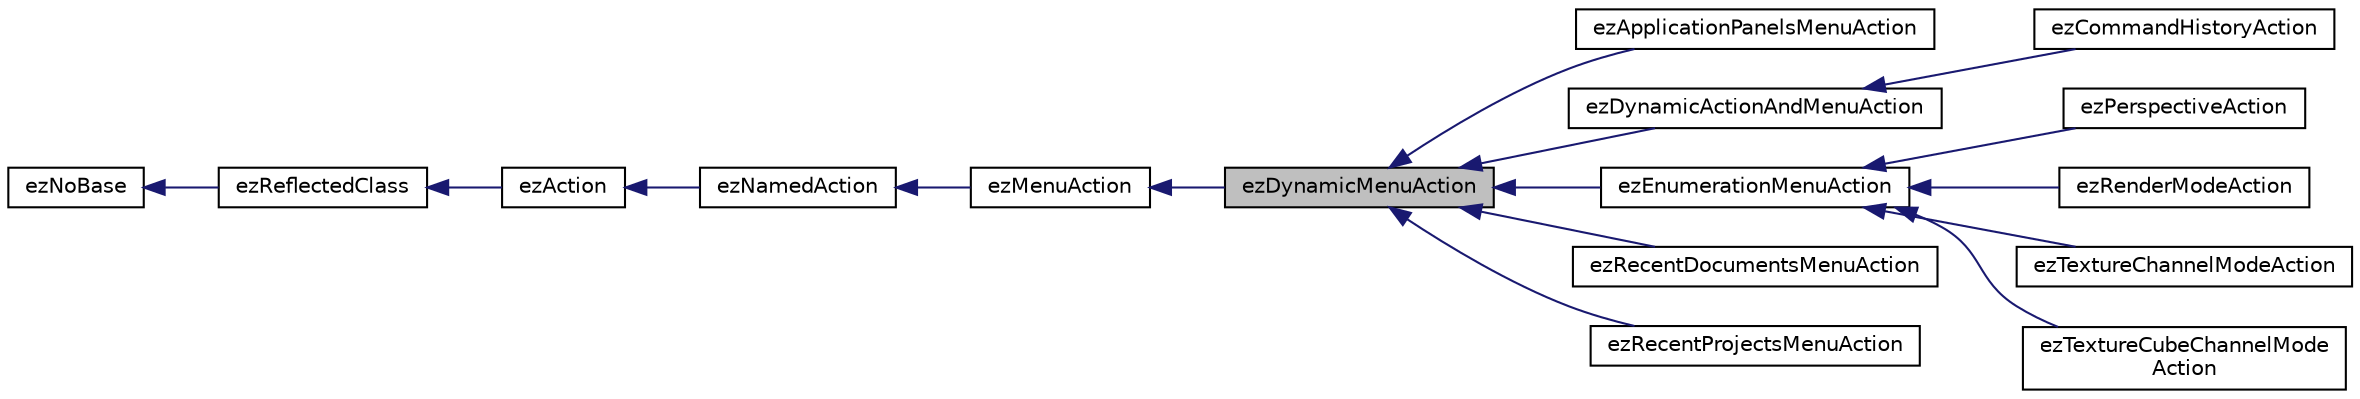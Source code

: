 digraph "ezDynamicMenuAction"
{
 // LATEX_PDF_SIZE
  edge [fontname="Helvetica",fontsize="10",labelfontname="Helvetica",labelfontsize="10"];
  node [fontname="Helvetica",fontsize="10",shape=record];
  rankdir="LR";
  Node1 [label="ezDynamicMenuAction",height=0.2,width=0.4,color="black", fillcolor="grey75", style="filled", fontcolor="black",tooltip=" "];
  Node2 -> Node1 [dir="back",color="midnightblue",fontsize="10",style="solid",fontname="Helvetica"];
  Node2 [label="ezMenuAction",height=0.2,width=0.4,color="black", fillcolor="white", style="filled",URL="$d5/d13/classez_menu_action.htm",tooltip=" "];
  Node3 -> Node2 [dir="back",color="midnightblue",fontsize="10",style="solid",fontname="Helvetica"];
  Node3 [label="ezNamedAction",height=0.2,width=0.4,color="black", fillcolor="white", style="filled",URL="$d8/dfd/classez_named_action.htm",tooltip=" "];
  Node4 -> Node3 [dir="back",color="midnightblue",fontsize="10",style="solid",fontname="Helvetica"];
  Node4 [label="ezAction",height=0.2,width=0.4,color="black", fillcolor="white", style="filled",URL="$d2/d03/classez_action.htm",tooltip=" "];
  Node5 -> Node4 [dir="back",color="midnightblue",fontsize="10",style="solid",fontname="Helvetica"];
  Node5 [label="ezReflectedClass",height=0.2,width=0.4,color="black", fillcolor="white", style="filled",URL="$db/d45/classez_reflected_class.htm",tooltip="All classes that should be dynamically reflectable, need to be derived from this base class."];
  Node6 -> Node5 [dir="back",color="midnightblue",fontsize="10",style="solid",fontname="Helvetica"];
  Node6 [label="ezNoBase",height=0.2,width=0.4,color="black", fillcolor="white", style="filled",URL="$d4/d02/classez_no_base.htm",tooltip="Dummy type to pass to templates and macros that expect a base type for a class that has no base."];
  Node1 -> Node7 [dir="back",color="midnightblue",fontsize="10",style="solid",fontname="Helvetica"];
  Node7 [label="ezApplicationPanelsMenuAction",height=0.2,width=0.4,color="black", fillcolor="white", style="filled",URL="$de/d4b/classez_application_panels_menu_action.htm",tooltip=" "];
  Node1 -> Node8 [dir="back",color="midnightblue",fontsize="10",style="solid",fontname="Helvetica"];
  Node8 [label="ezDynamicActionAndMenuAction",height=0.2,width=0.4,color="black", fillcolor="white", style="filled",URL="$df/da4/classez_dynamic_action_and_menu_action.htm",tooltip=" "];
  Node8 -> Node9 [dir="back",color="midnightblue",fontsize="10",style="solid",fontname="Helvetica"];
  Node9 [label="ezCommandHistoryAction",height=0.2,width=0.4,color="black", fillcolor="white", style="filled",URL="$df/d58/classez_command_history_action.htm",tooltip=" "];
  Node1 -> Node10 [dir="back",color="midnightblue",fontsize="10",style="solid",fontname="Helvetica"];
  Node10 [label="ezEnumerationMenuAction",height=0.2,width=0.4,color="black", fillcolor="white", style="filled",URL="$d6/d05/classez_enumeration_menu_action.htm",tooltip=" "];
  Node10 -> Node11 [dir="back",color="midnightblue",fontsize="10",style="solid",fontname="Helvetica"];
  Node11 [label="ezPerspectiveAction",height=0.2,width=0.4,color="black", fillcolor="white", style="filled",URL="$d1/d6b/classez_perspective_action.htm",tooltip=" "];
  Node10 -> Node12 [dir="back",color="midnightblue",fontsize="10",style="solid",fontname="Helvetica"];
  Node12 [label="ezRenderModeAction",height=0.2,width=0.4,color="black", fillcolor="white", style="filled",URL="$d3/d55/classez_render_mode_action.htm",tooltip=" "];
  Node10 -> Node13 [dir="back",color="midnightblue",fontsize="10",style="solid",fontname="Helvetica"];
  Node13 [label="ezTextureChannelModeAction",height=0.2,width=0.4,color="black", fillcolor="white", style="filled",URL="$d5/d50/classez_texture_channel_mode_action.htm",tooltip=" "];
  Node10 -> Node14 [dir="back",color="midnightblue",fontsize="10",style="solid",fontname="Helvetica"];
  Node14 [label="ezTextureCubeChannelMode\lAction",height=0.2,width=0.4,color="black", fillcolor="white", style="filled",URL="$d7/d3f/classez_texture_cube_channel_mode_action.htm",tooltip=" "];
  Node1 -> Node15 [dir="back",color="midnightblue",fontsize="10",style="solid",fontname="Helvetica"];
  Node15 [label="ezRecentDocumentsMenuAction",height=0.2,width=0.4,color="black", fillcolor="white", style="filled",URL="$dc/d6d/classez_recent_documents_menu_action.htm",tooltip=" "];
  Node1 -> Node16 [dir="back",color="midnightblue",fontsize="10",style="solid",fontname="Helvetica"];
  Node16 [label="ezRecentProjectsMenuAction",height=0.2,width=0.4,color="black", fillcolor="white", style="filled",URL="$d4/d01/classez_recent_projects_menu_action.htm",tooltip=" "];
}
